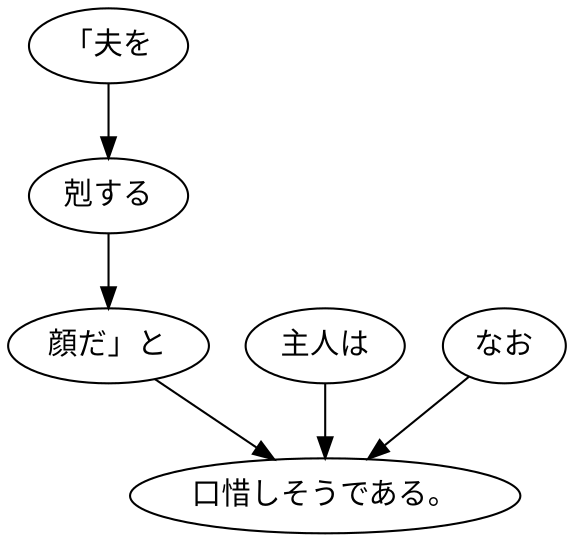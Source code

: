 digraph graph1724 {
	node0 [label="「夫を"];
	node1 [label="剋する"];
	node2 [label="顔だ」と"];
	node3 [label="主人は"];
	node4 [label="なお"];
	node5 [label="口惜しそうである。"];
	node0 -> node1;
	node1 -> node2;
	node2 -> node5;
	node3 -> node5;
	node4 -> node5;
}
